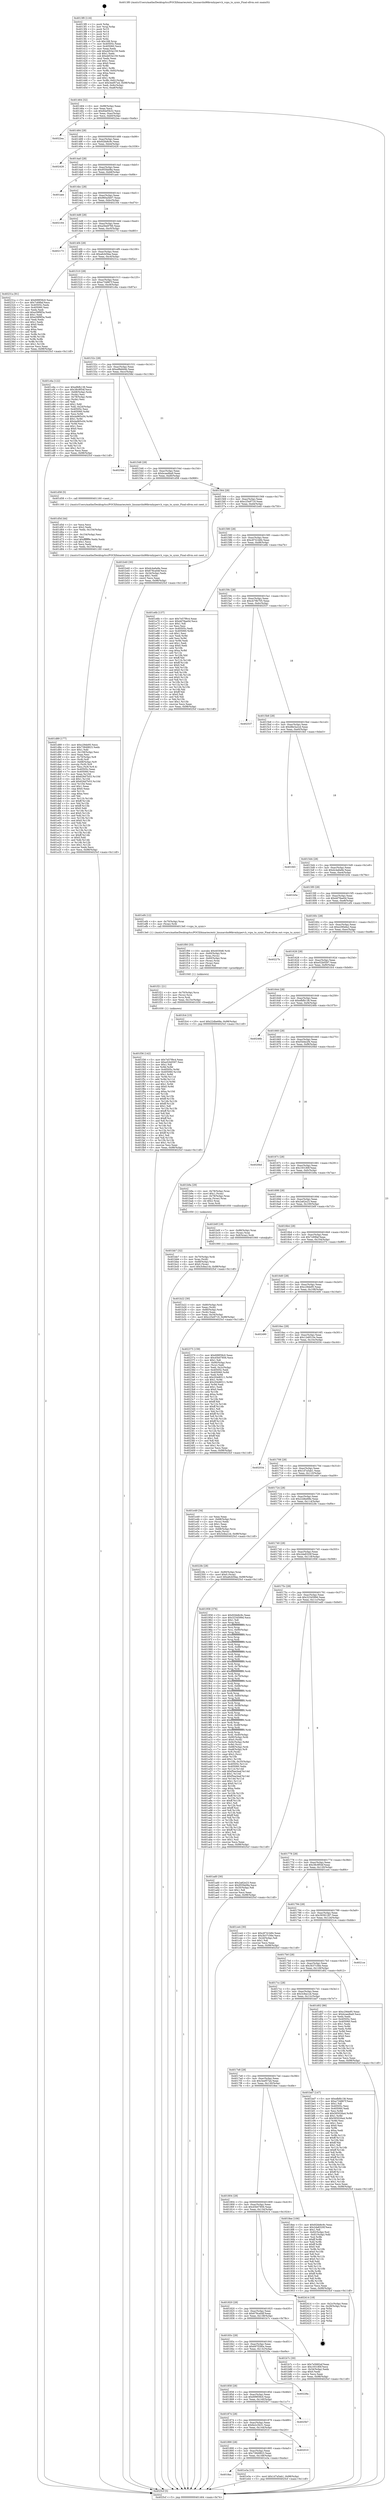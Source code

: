 digraph "0x4013f0" {
  label = "0x4013f0 (/mnt/c/Users/mathe/Desktop/tcc/POCII/binaries/extr_linuxarchx86kvmhyperv.h_vcpu_to_synic_Final-ollvm.out::main(0))"
  labelloc = "t"
  node[shape=record]

  Entry [label="",width=0.3,height=0.3,shape=circle,fillcolor=black,style=filled]
  "0x401464" [label="{
     0x401464 [32]\l
     | [instrs]\l
     &nbsp;&nbsp;0x401464 \<+6\>: mov -0x98(%rbp),%eax\l
     &nbsp;&nbsp;0x40146a \<+2\>: mov %eax,%ecx\l
     &nbsp;&nbsp;0x40146c \<+6\>: sub $0x84ef3b32,%ecx\l
     &nbsp;&nbsp;0x401472 \<+6\>: mov %eax,-0xac(%rbp)\l
     &nbsp;&nbsp;0x401478 \<+6\>: mov %ecx,-0xb0(%rbp)\l
     &nbsp;&nbsp;0x40147e \<+6\>: je 00000000004022ea \<main+0xefa\>\l
  }"]
  "0x4022ea" [label="{
     0x4022ea\l
  }", style=dashed]
  "0x401484" [label="{
     0x401484 [28]\l
     | [instrs]\l
     &nbsp;&nbsp;0x401484 \<+5\>: jmp 0000000000401489 \<main+0x99\>\l
     &nbsp;&nbsp;0x401489 \<+6\>: mov -0xac(%rbp),%eax\l
     &nbsp;&nbsp;0x40148f \<+5\>: sub $0x92bb8c9c,%eax\l
     &nbsp;&nbsp;0x401494 \<+6\>: mov %eax,-0xb4(%rbp)\l
     &nbsp;&nbsp;0x40149a \<+6\>: je 0000000000402426 \<main+0x1036\>\l
  }"]
  Exit [label="",width=0.3,height=0.3,shape=circle,fillcolor=black,style=filled,peripheries=2]
  "0x402426" [label="{
     0x402426\l
  }", style=dashed]
  "0x4014a0" [label="{
     0x4014a0 [28]\l
     | [instrs]\l
     &nbsp;&nbsp;0x4014a0 \<+5\>: jmp 00000000004014a5 \<main+0xb5\>\l
     &nbsp;&nbsp;0x4014a5 \<+6\>: mov -0xac(%rbp),%eax\l
     &nbsp;&nbsp;0x4014ab \<+5\>: sub $0x955fa08a,%eax\l
     &nbsp;&nbsp;0x4014b0 \<+6\>: mov %eax,-0xb8(%rbp)\l
     &nbsp;&nbsp;0x4014b6 \<+6\>: je 0000000000401aee \<main+0x6fe\>\l
  }"]
  "0x401f36" [label="{
     0x401f36 [142]\l
     | [instrs]\l
     &nbsp;&nbsp;0x401f36 \<+5\>: mov $0x7e57f9c4,%eax\l
     &nbsp;&nbsp;0x401f3b \<+5\>: mov $0xe52b0597,%esi\l
     &nbsp;&nbsp;0x401f40 \<+2\>: mov $0x1,%dl\l
     &nbsp;&nbsp;0x401f42 \<+3\>: xor %r8d,%r8d\l
     &nbsp;&nbsp;0x401f45 \<+8\>: mov 0x40505c,%r9d\l
     &nbsp;&nbsp;0x401f4d \<+8\>: mov 0x405060,%r10d\l
     &nbsp;&nbsp;0x401f55 \<+4\>: sub $0x1,%r8d\l
     &nbsp;&nbsp;0x401f59 \<+3\>: mov %r9d,%r11d\l
     &nbsp;&nbsp;0x401f5c \<+3\>: add %r8d,%r11d\l
     &nbsp;&nbsp;0x401f5f \<+4\>: imul %r11d,%r9d\l
     &nbsp;&nbsp;0x401f63 \<+4\>: and $0x1,%r9d\l
     &nbsp;&nbsp;0x401f67 \<+4\>: cmp $0x0,%r9d\l
     &nbsp;&nbsp;0x401f6b \<+3\>: sete %bl\l
     &nbsp;&nbsp;0x401f6e \<+4\>: cmp $0xa,%r10d\l
     &nbsp;&nbsp;0x401f72 \<+4\>: setl %r14b\l
     &nbsp;&nbsp;0x401f76 \<+3\>: mov %bl,%r15b\l
     &nbsp;&nbsp;0x401f79 \<+4\>: xor $0xff,%r15b\l
     &nbsp;&nbsp;0x401f7d \<+3\>: mov %r14b,%r12b\l
     &nbsp;&nbsp;0x401f80 \<+4\>: xor $0xff,%r12b\l
     &nbsp;&nbsp;0x401f84 \<+3\>: xor $0x1,%dl\l
     &nbsp;&nbsp;0x401f87 \<+3\>: mov %r15b,%r13b\l
     &nbsp;&nbsp;0x401f8a \<+4\>: and $0xff,%r13b\l
     &nbsp;&nbsp;0x401f8e \<+2\>: and %dl,%bl\l
     &nbsp;&nbsp;0x401f90 \<+3\>: mov %r12b,%cl\l
     &nbsp;&nbsp;0x401f93 \<+3\>: and $0xff,%cl\l
     &nbsp;&nbsp;0x401f96 \<+3\>: and %dl,%r14b\l
     &nbsp;&nbsp;0x401f99 \<+3\>: or %bl,%r13b\l
     &nbsp;&nbsp;0x401f9c \<+3\>: or %r14b,%cl\l
     &nbsp;&nbsp;0x401f9f \<+3\>: xor %cl,%r13b\l
     &nbsp;&nbsp;0x401fa2 \<+3\>: or %r12b,%r15b\l
     &nbsp;&nbsp;0x401fa5 \<+4\>: xor $0xff,%r15b\l
     &nbsp;&nbsp;0x401fa9 \<+3\>: or $0x1,%dl\l
     &nbsp;&nbsp;0x401fac \<+3\>: and %dl,%r15b\l
     &nbsp;&nbsp;0x401faf \<+3\>: or %r15b,%r13b\l
     &nbsp;&nbsp;0x401fb2 \<+4\>: test $0x1,%r13b\l
     &nbsp;&nbsp;0x401fb6 \<+3\>: cmovne %esi,%eax\l
     &nbsp;&nbsp;0x401fb9 \<+6\>: mov %eax,-0x98(%rbp)\l
     &nbsp;&nbsp;0x401fbf \<+5\>: jmp 00000000004025cf \<main+0x11df\>\l
  }"]
  "0x401aee" [label="{
     0x401aee\l
  }", style=dashed]
  "0x4014bc" [label="{
     0x4014bc [28]\l
     | [instrs]\l
     &nbsp;&nbsp;0x4014bc \<+5\>: jmp 00000000004014c1 \<main+0xd1\>\l
     &nbsp;&nbsp;0x4014c1 \<+6\>: mov -0xac(%rbp),%eax\l
     &nbsp;&nbsp;0x4014c7 \<+5\>: sub $0x960a5b07,%eax\l
     &nbsp;&nbsp;0x4014cc \<+6\>: mov %eax,-0xbc(%rbp)\l
     &nbsp;&nbsp;0x4014d2 \<+6\>: je 0000000000402164 \<main+0xd74\>\l
  }"]
  "0x401f21" [label="{
     0x401f21 [21]\l
     | [instrs]\l
     &nbsp;&nbsp;0x401f21 \<+4\>: mov -0x70(%rbp),%rcx\l
     &nbsp;&nbsp;0x401f25 \<+3\>: mov (%rcx),%rcx\l
     &nbsp;&nbsp;0x401f28 \<+3\>: mov %rcx,%rdi\l
     &nbsp;&nbsp;0x401f2b \<+6\>: mov %eax,-0x15c(%rbp)\l
     &nbsp;&nbsp;0x401f31 \<+5\>: call 0000000000401030 \<free@plt\>\l
     | [calls]\l
     &nbsp;&nbsp;0x401030 \{1\} (unknown)\l
  }"]
  "0x402164" [label="{
     0x402164\l
  }", style=dashed]
  "0x4014d8" [label="{
     0x4014d8 [28]\l
     | [instrs]\l
     &nbsp;&nbsp;0x4014d8 \<+5\>: jmp 00000000004014dd \<main+0xed\>\l
     &nbsp;&nbsp;0x4014dd \<+6\>: mov -0xac(%rbp),%eax\l
     &nbsp;&nbsp;0x4014e3 \<+5\>: sub $0xa5be9766,%eax\l
     &nbsp;&nbsp;0x4014e8 \<+6\>: mov %eax,-0xc0(%rbp)\l
     &nbsp;&nbsp;0x4014ee \<+6\>: je 0000000000402173 \<main+0xd83\>\l
  }"]
  "0x401f00" [label="{
     0x401f00 [33]\l
     | [instrs]\l
     &nbsp;&nbsp;0x401f00 \<+10\>: movabs $0x4030d6,%rdi\l
     &nbsp;&nbsp;0x401f0a \<+4\>: mov -0x60(%rbp),%rcx\l
     &nbsp;&nbsp;0x401f0e \<+3\>: mov %rax,(%rcx)\l
     &nbsp;&nbsp;0x401f11 \<+4\>: mov -0x60(%rbp),%rax\l
     &nbsp;&nbsp;0x401f15 \<+3\>: mov (%rax),%rax\l
     &nbsp;&nbsp;0x401f18 \<+2\>: mov (%rax),%esi\l
     &nbsp;&nbsp;0x401f1a \<+2\>: mov $0x0,%al\l
     &nbsp;&nbsp;0x401f1c \<+5\>: call 0000000000401040 \<printf@plt\>\l
     | [calls]\l
     &nbsp;&nbsp;0x401040 \{1\} (unknown)\l
  }"]
  "0x402173" [label="{
     0x402173\l
  }", style=dashed]
  "0x4014f4" [label="{
     0x4014f4 [28]\l
     | [instrs]\l
     &nbsp;&nbsp;0x4014f4 \<+5\>: jmp 00000000004014f9 \<main+0x109\>\l
     &nbsp;&nbsp;0x4014f9 \<+6\>: mov -0xac(%rbp),%eax\l
     &nbsp;&nbsp;0x4014ff \<+5\>: sub $0xa6cb5faa,%eax\l
     &nbsp;&nbsp;0x401504 \<+6\>: mov %eax,-0xc4(%rbp)\l
     &nbsp;&nbsp;0x40150a \<+6\>: je 000000000040231a \<main+0xf2a\>\l
  }"]
  "0x4018ac" [label="{
     0x4018ac\l
  }", style=dashed]
  "0x40231a" [label="{
     0x40231a [91]\l
     | [instrs]\l
     &nbsp;&nbsp;0x40231a \<+5\>: mov $0x699f39c0,%eax\l
     &nbsp;&nbsp;0x40231f \<+5\>: mov $0x7c69faf,%ecx\l
     &nbsp;&nbsp;0x402324 \<+7\>: mov 0x40505c,%edx\l
     &nbsp;&nbsp;0x40232b \<+7\>: mov 0x405060,%esi\l
     &nbsp;&nbsp;0x402332 \<+2\>: mov %edx,%edi\l
     &nbsp;&nbsp;0x402334 \<+6\>: add $0xe58f9f3a,%edi\l
     &nbsp;&nbsp;0x40233a \<+3\>: sub $0x1,%edi\l
     &nbsp;&nbsp;0x40233d \<+6\>: sub $0xe58f9f3a,%edi\l
     &nbsp;&nbsp;0x402343 \<+3\>: imul %edi,%edx\l
     &nbsp;&nbsp;0x402346 \<+3\>: and $0x1,%edx\l
     &nbsp;&nbsp;0x402349 \<+3\>: cmp $0x0,%edx\l
     &nbsp;&nbsp;0x40234c \<+4\>: sete %r8b\l
     &nbsp;&nbsp;0x402350 \<+3\>: cmp $0xa,%esi\l
     &nbsp;&nbsp;0x402353 \<+4\>: setl %r9b\l
     &nbsp;&nbsp;0x402357 \<+3\>: mov %r8b,%r10b\l
     &nbsp;&nbsp;0x40235a \<+3\>: and %r9b,%r10b\l
     &nbsp;&nbsp;0x40235d \<+3\>: xor %r9b,%r8b\l
     &nbsp;&nbsp;0x402360 \<+3\>: or %r8b,%r10b\l
     &nbsp;&nbsp;0x402363 \<+4\>: test $0x1,%r10b\l
     &nbsp;&nbsp;0x402367 \<+3\>: cmovne %ecx,%eax\l
     &nbsp;&nbsp;0x40236a \<+6\>: mov %eax,-0x98(%rbp)\l
     &nbsp;&nbsp;0x402370 \<+5\>: jmp 00000000004025cf \<main+0x11df\>\l
  }"]
  "0x401510" [label="{
     0x401510 [28]\l
     | [instrs]\l
     &nbsp;&nbsp;0x401510 \<+5\>: jmp 0000000000401515 \<main+0x125\>\l
     &nbsp;&nbsp;0x401515 \<+6\>: mov -0xac(%rbp),%eax\l
     &nbsp;&nbsp;0x40151b \<+5\>: sub $0xa734867f,%eax\l
     &nbsp;&nbsp;0x401520 \<+6\>: mov %eax,-0xc8(%rbp)\l
     &nbsp;&nbsp;0x401526 \<+6\>: je 0000000000401c6a \<main+0x87a\>\l
  }"]
  "0x401e3a" [label="{
     0x401e3a [15]\l
     | [instrs]\l
     &nbsp;&nbsp;0x401e3a \<+10\>: movl $0x1d7a5ab1,-0x98(%rbp)\l
     &nbsp;&nbsp;0x401e44 \<+5\>: jmp 00000000004025cf \<main+0x11df\>\l
  }"]
  "0x401c6a" [label="{
     0x401c6a [122]\l
     | [instrs]\l
     &nbsp;&nbsp;0x401c6a \<+5\>: mov $0xefbfb138,%eax\l
     &nbsp;&nbsp;0x401c6f \<+5\>: mov $0x38c9f54f,%ecx\l
     &nbsp;&nbsp;0x401c74 \<+4\>: mov -0x68(%rbp),%rdx\l
     &nbsp;&nbsp;0x401c78 \<+2\>: mov (%rdx),%esi\l
     &nbsp;&nbsp;0x401c7a \<+4\>: mov -0x78(%rbp),%rdx\l
     &nbsp;&nbsp;0x401c7e \<+2\>: cmp (%rdx),%esi\l
     &nbsp;&nbsp;0x401c80 \<+4\>: setl %dil\l
     &nbsp;&nbsp;0x401c84 \<+4\>: and $0x1,%dil\l
     &nbsp;&nbsp;0x401c88 \<+4\>: mov %dil,-0x2d(%rbp)\l
     &nbsp;&nbsp;0x401c8c \<+7\>: mov 0x40505c,%esi\l
     &nbsp;&nbsp;0x401c93 \<+8\>: mov 0x405060,%r8d\l
     &nbsp;&nbsp;0x401c9b \<+3\>: mov %esi,%r9d\l
     &nbsp;&nbsp;0x401c9e \<+7\>: add $0x4a965c04,%r9d\l
     &nbsp;&nbsp;0x401ca5 \<+4\>: sub $0x1,%r9d\l
     &nbsp;&nbsp;0x401ca9 \<+7\>: sub $0x4a965c04,%r9d\l
     &nbsp;&nbsp;0x401cb0 \<+4\>: imul %r9d,%esi\l
     &nbsp;&nbsp;0x401cb4 \<+3\>: and $0x1,%esi\l
     &nbsp;&nbsp;0x401cb7 \<+3\>: cmp $0x0,%esi\l
     &nbsp;&nbsp;0x401cba \<+4\>: sete %dil\l
     &nbsp;&nbsp;0x401cbe \<+4\>: cmp $0xa,%r8d\l
     &nbsp;&nbsp;0x401cc2 \<+4\>: setl %r10b\l
     &nbsp;&nbsp;0x401cc6 \<+3\>: mov %dil,%r11b\l
     &nbsp;&nbsp;0x401cc9 \<+3\>: and %r10b,%r11b\l
     &nbsp;&nbsp;0x401ccc \<+3\>: xor %r10b,%dil\l
     &nbsp;&nbsp;0x401ccf \<+3\>: or %dil,%r11b\l
     &nbsp;&nbsp;0x401cd2 \<+4\>: test $0x1,%r11b\l
     &nbsp;&nbsp;0x401cd6 \<+3\>: cmovne %ecx,%eax\l
     &nbsp;&nbsp;0x401cd9 \<+6\>: mov %eax,-0x98(%rbp)\l
     &nbsp;&nbsp;0x401cdf \<+5\>: jmp 00000000004025cf \<main+0x11df\>\l
  }"]
  "0x40152c" [label="{
     0x40152c [28]\l
     | [instrs]\l
     &nbsp;&nbsp;0x40152c \<+5\>: jmp 0000000000401531 \<main+0x141\>\l
     &nbsp;&nbsp;0x401531 \<+6\>: mov -0xac(%rbp),%eax\l
     &nbsp;&nbsp;0x401537 \<+5\>: sub $0xa9fe6d4b,%eax\l
     &nbsp;&nbsp;0x40153c \<+6\>: mov %eax,-0xcc(%rbp)\l
     &nbsp;&nbsp;0x401542 \<+6\>: je 000000000040258d \<main+0x119d\>\l
  }"]
  "0x401890" [label="{
     0x401890 [28]\l
     | [instrs]\l
     &nbsp;&nbsp;0x401890 \<+5\>: jmp 0000000000401895 \<main+0x4a5\>\l
     &nbsp;&nbsp;0x401895 \<+6\>: mov -0xac(%rbp),%eax\l
     &nbsp;&nbsp;0x40189b \<+5\>: sub $0x73849823,%eax\l
     &nbsp;&nbsp;0x4018a0 \<+6\>: mov %eax,-0x148(%rbp)\l
     &nbsp;&nbsp;0x4018a6 \<+6\>: je 0000000000401e3a \<main+0xa4a\>\l
  }"]
  "0x40258d" [label="{
     0x40258d\l
  }", style=dashed]
  "0x401548" [label="{
     0x401548 [28]\l
     | [instrs]\l
     &nbsp;&nbsp;0x401548 \<+5\>: jmp 000000000040154d \<main+0x15d\>\l
     &nbsp;&nbsp;0x40154d \<+6\>: mov -0xac(%rbp),%eax\l
     &nbsp;&nbsp;0x401553 \<+5\>: sub $0xbcaedba9,%eax\l
     &nbsp;&nbsp;0x401558 \<+6\>: mov %eax,-0xd0(%rbp)\l
     &nbsp;&nbsp;0x40155e \<+6\>: je 0000000000401d58 \<main+0x968\>\l
  }"]
  "0x402010" [label="{
     0x402010\l
  }", style=dashed]
  "0x401d58" [label="{
     0x401d58 [5]\l
     | [instrs]\l
     &nbsp;&nbsp;0x401d58 \<+5\>: call 0000000000401160 \<next_i\>\l
     | [calls]\l
     &nbsp;&nbsp;0x401160 \{1\} (/mnt/c/Users/mathe/Desktop/tcc/POCII/binaries/extr_linuxarchx86kvmhyperv.h_vcpu_to_synic_Final-ollvm.out::next_i)\l
  }"]
  "0x401564" [label="{
     0x401564 [28]\l
     | [instrs]\l
     &nbsp;&nbsp;0x401564 \<+5\>: jmp 0000000000401569 \<main+0x179\>\l
     &nbsp;&nbsp;0x401569 \<+6\>: mov -0xac(%rbp),%eax\l
     &nbsp;&nbsp;0x40156f \<+5\>: sub $0xc25e9719,%eax\l
     &nbsp;&nbsp;0x401574 \<+6\>: mov %eax,-0xd4(%rbp)\l
     &nbsp;&nbsp;0x40157a \<+6\>: je 0000000000401b40 \<main+0x750\>\l
  }"]
  "0x401874" [label="{
     0x401874 [28]\l
     | [instrs]\l
     &nbsp;&nbsp;0x401874 \<+5\>: jmp 0000000000401879 \<main+0x489\>\l
     &nbsp;&nbsp;0x401879 \<+6\>: mov -0xac(%rbp),%eax\l
     &nbsp;&nbsp;0x40187f \<+5\>: sub $0x6e2c5b31,%eax\l
     &nbsp;&nbsp;0x401884 \<+6\>: mov %eax,-0x144(%rbp)\l
     &nbsp;&nbsp;0x40188a \<+6\>: je 0000000000402010 \<main+0xc20\>\l
  }"]
  "0x401b40" [label="{
     0x401b40 [30]\l
     | [instrs]\l
     &nbsp;&nbsp;0x401b40 \<+5\>: mov $0xdc4a6a9e,%eax\l
     &nbsp;&nbsp;0x401b45 \<+5\>: mov $0x678ca0df,%ecx\l
     &nbsp;&nbsp;0x401b4a \<+3\>: mov -0x34(%rbp),%edx\l
     &nbsp;&nbsp;0x401b4d \<+3\>: cmp $0x1,%edx\l
     &nbsp;&nbsp;0x401b50 \<+3\>: cmovl %ecx,%eax\l
     &nbsp;&nbsp;0x401b53 \<+6\>: mov %eax,-0x98(%rbp)\l
     &nbsp;&nbsp;0x401b59 \<+5\>: jmp 00000000004025cf \<main+0x11df\>\l
  }"]
  "0x401580" [label="{
     0x401580 [28]\l
     | [instrs]\l
     &nbsp;&nbsp;0x401580 \<+5\>: jmp 0000000000401585 \<main+0x195\>\l
     &nbsp;&nbsp;0x401585 \<+6\>: mov -0xac(%rbp),%eax\l
     &nbsp;&nbsp;0x40158b \<+5\>: sub $0xc8741b84,%eax\l
     &nbsp;&nbsp;0x401590 \<+6\>: mov %eax,-0xd8(%rbp)\l
     &nbsp;&nbsp;0x401596 \<+6\>: je 0000000000401e6b \<main+0xa7b\>\l
  }"]
  "0x4025b7" [label="{
     0x4025b7\l
  }", style=dashed]
  "0x401e6b" [label="{
     0x401e6b [137]\l
     | [instrs]\l
     &nbsp;&nbsp;0x401e6b \<+5\>: mov $0x7e57f9c4,%eax\l
     &nbsp;&nbsp;0x401e70 \<+5\>: mov $0xdd78ae0d,%ecx\l
     &nbsp;&nbsp;0x401e75 \<+2\>: mov $0x1,%dl\l
     &nbsp;&nbsp;0x401e77 \<+2\>: xor %esi,%esi\l
     &nbsp;&nbsp;0x401e79 \<+7\>: mov 0x40505c,%edi\l
     &nbsp;&nbsp;0x401e80 \<+8\>: mov 0x405060,%r8d\l
     &nbsp;&nbsp;0x401e88 \<+3\>: sub $0x1,%esi\l
     &nbsp;&nbsp;0x401e8b \<+3\>: mov %edi,%r9d\l
     &nbsp;&nbsp;0x401e8e \<+3\>: add %esi,%r9d\l
     &nbsp;&nbsp;0x401e91 \<+4\>: imul %r9d,%edi\l
     &nbsp;&nbsp;0x401e95 \<+3\>: and $0x1,%edi\l
     &nbsp;&nbsp;0x401e98 \<+3\>: cmp $0x0,%edi\l
     &nbsp;&nbsp;0x401e9b \<+4\>: sete %r10b\l
     &nbsp;&nbsp;0x401e9f \<+4\>: cmp $0xa,%r8d\l
     &nbsp;&nbsp;0x401ea3 \<+4\>: setl %r11b\l
     &nbsp;&nbsp;0x401ea7 \<+3\>: mov %r10b,%bl\l
     &nbsp;&nbsp;0x401eaa \<+3\>: xor $0xff,%bl\l
     &nbsp;&nbsp;0x401ead \<+3\>: mov %r11b,%r14b\l
     &nbsp;&nbsp;0x401eb0 \<+4\>: xor $0xff,%r14b\l
     &nbsp;&nbsp;0x401eb4 \<+3\>: xor $0x0,%dl\l
     &nbsp;&nbsp;0x401eb7 \<+3\>: mov %bl,%r15b\l
     &nbsp;&nbsp;0x401eba \<+4\>: and $0x0,%r15b\l
     &nbsp;&nbsp;0x401ebe \<+3\>: and %dl,%r10b\l
     &nbsp;&nbsp;0x401ec1 \<+3\>: mov %r14b,%r12b\l
     &nbsp;&nbsp;0x401ec4 \<+4\>: and $0x0,%r12b\l
     &nbsp;&nbsp;0x401ec8 \<+3\>: and %dl,%r11b\l
     &nbsp;&nbsp;0x401ecb \<+3\>: or %r10b,%r15b\l
     &nbsp;&nbsp;0x401ece \<+3\>: or %r11b,%r12b\l
     &nbsp;&nbsp;0x401ed1 \<+3\>: xor %r12b,%r15b\l
     &nbsp;&nbsp;0x401ed4 \<+3\>: or %r14b,%bl\l
     &nbsp;&nbsp;0x401ed7 \<+3\>: xor $0xff,%bl\l
     &nbsp;&nbsp;0x401eda \<+3\>: or $0x0,%dl\l
     &nbsp;&nbsp;0x401edd \<+2\>: and %dl,%bl\l
     &nbsp;&nbsp;0x401edf \<+3\>: or %bl,%r15b\l
     &nbsp;&nbsp;0x401ee2 \<+4\>: test $0x1,%r15b\l
     &nbsp;&nbsp;0x401ee6 \<+3\>: cmovne %ecx,%eax\l
     &nbsp;&nbsp;0x401ee9 \<+6\>: mov %eax,-0x98(%rbp)\l
     &nbsp;&nbsp;0x401eef \<+5\>: jmp 00000000004025cf \<main+0x11df\>\l
  }"]
  "0x40159c" [label="{
     0x40159c [28]\l
     | [instrs]\l
     &nbsp;&nbsp;0x40159c \<+5\>: jmp 00000000004015a1 \<main+0x1b1\>\l
     &nbsp;&nbsp;0x4015a1 \<+6\>: mov -0xac(%rbp),%eax\l
     &nbsp;&nbsp;0x4015a7 \<+5\>: sub $0xcb79b705,%eax\l
     &nbsp;&nbsp;0x4015ac \<+6\>: mov %eax,-0xdc(%rbp)\l
     &nbsp;&nbsp;0x4015b2 \<+6\>: je 0000000000402537 \<main+0x1147\>\l
  }"]
  "0x401858" [label="{
     0x401858 [28]\l
     | [instrs]\l
     &nbsp;&nbsp;0x401858 \<+5\>: jmp 000000000040185d \<main+0x46d\>\l
     &nbsp;&nbsp;0x40185d \<+6\>: mov -0xac(%rbp),%eax\l
     &nbsp;&nbsp;0x401863 \<+5\>: sub $0x699f39c0,%eax\l
     &nbsp;&nbsp;0x401868 \<+6\>: mov %eax,-0x140(%rbp)\l
     &nbsp;&nbsp;0x40186e \<+6\>: je 00000000004025b7 \<main+0x11c7\>\l
  }"]
  "0x402537" [label="{
     0x402537\l
  }", style=dashed]
  "0x4015b8" [label="{
     0x4015b8 [28]\l
     | [instrs]\l
     &nbsp;&nbsp;0x4015b8 \<+5\>: jmp 00000000004015bd \<main+0x1cd\>\l
     &nbsp;&nbsp;0x4015bd \<+6\>: mov -0xac(%rbp),%eax\l
     &nbsp;&nbsp;0x4015c3 \<+5\>: sub $0xd8e3a2cd,%eax\l
     &nbsp;&nbsp;0x4015c8 \<+6\>: mov %eax,-0xe0(%rbp)\l
     &nbsp;&nbsp;0x4015ce \<+6\>: je 0000000000401fd3 \<main+0xbe3\>\l
  }"]
  "0x40228a" [label="{
     0x40228a\l
  }", style=dashed]
  "0x401fd3" [label="{
     0x401fd3\l
  }", style=dashed]
  "0x4015d4" [label="{
     0x4015d4 [28]\l
     | [instrs]\l
     &nbsp;&nbsp;0x4015d4 \<+5\>: jmp 00000000004015d9 \<main+0x1e9\>\l
     &nbsp;&nbsp;0x4015d9 \<+6\>: mov -0xac(%rbp),%eax\l
     &nbsp;&nbsp;0x4015df \<+5\>: sub $0xdc4a6a9e,%eax\l
     &nbsp;&nbsp;0x4015e4 \<+6\>: mov %eax,-0xe4(%rbp)\l
     &nbsp;&nbsp;0x4015ea \<+6\>: je 0000000000401b5e \<main+0x76e\>\l
  }"]
  "0x401d89" [label="{
     0x401d89 [177]\l
     | [instrs]\l
     &nbsp;&nbsp;0x401d89 \<+5\>: mov $0xc29de95,%ecx\l
     &nbsp;&nbsp;0x401d8e \<+5\>: mov $0x73849823,%edx\l
     &nbsp;&nbsp;0x401d93 \<+3\>: mov $0x1,%dil\l
     &nbsp;&nbsp;0x401d96 \<+6\>: mov -0x158(%rbp),%esi\l
     &nbsp;&nbsp;0x401d9c \<+3\>: imul %eax,%esi\l
     &nbsp;&nbsp;0x401d9f \<+4\>: mov -0x70(%rbp),%r8\l
     &nbsp;&nbsp;0x401da3 \<+3\>: mov (%r8),%r8\l
     &nbsp;&nbsp;0x401da6 \<+4\>: mov -0x68(%rbp),%r9\l
     &nbsp;&nbsp;0x401daa \<+3\>: movslq (%r9),%r9\l
     &nbsp;&nbsp;0x401dad \<+4\>: mov %esi,(%r8,%r9,4)\l
     &nbsp;&nbsp;0x401db1 \<+7\>: mov 0x40505c,%eax\l
     &nbsp;&nbsp;0x401db8 \<+7\>: mov 0x405060,%esi\l
     &nbsp;&nbsp;0x401dbf \<+3\>: mov %eax,%r10d\l
     &nbsp;&nbsp;0x401dc2 \<+7\>: sub $0x626d7b53,%r10d\l
     &nbsp;&nbsp;0x401dc9 \<+4\>: sub $0x1,%r10d\l
     &nbsp;&nbsp;0x401dcd \<+7\>: add $0x626d7b53,%r10d\l
     &nbsp;&nbsp;0x401dd4 \<+4\>: imul %r10d,%eax\l
     &nbsp;&nbsp;0x401dd8 \<+3\>: and $0x1,%eax\l
     &nbsp;&nbsp;0x401ddb \<+3\>: cmp $0x0,%eax\l
     &nbsp;&nbsp;0x401dde \<+4\>: sete %r11b\l
     &nbsp;&nbsp;0x401de2 \<+3\>: cmp $0xa,%esi\l
     &nbsp;&nbsp;0x401de5 \<+3\>: setl %bl\l
     &nbsp;&nbsp;0x401de8 \<+3\>: mov %r11b,%r14b\l
     &nbsp;&nbsp;0x401deb \<+4\>: xor $0xff,%r14b\l
     &nbsp;&nbsp;0x401def \<+3\>: mov %bl,%r15b\l
     &nbsp;&nbsp;0x401df2 \<+4\>: xor $0xff,%r15b\l
     &nbsp;&nbsp;0x401df6 \<+4\>: xor $0x0,%dil\l
     &nbsp;&nbsp;0x401dfa \<+3\>: mov %r14b,%r12b\l
     &nbsp;&nbsp;0x401dfd \<+4\>: and $0x0,%r12b\l
     &nbsp;&nbsp;0x401e01 \<+3\>: and %dil,%r11b\l
     &nbsp;&nbsp;0x401e04 \<+3\>: mov %r15b,%r13b\l
     &nbsp;&nbsp;0x401e07 \<+4\>: and $0x0,%r13b\l
     &nbsp;&nbsp;0x401e0b \<+3\>: and %dil,%bl\l
     &nbsp;&nbsp;0x401e0e \<+3\>: or %r11b,%r12b\l
     &nbsp;&nbsp;0x401e11 \<+3\>: or %bl,%r13b\l
     &nbsp;&nbsp;0x401e14 \<+3\>: xor %r13b,%r12b\l
     &nbsp;&nbsp;0x401e17 \<+3\>: or %r15b,%r14b\l
     &nbsp;&nbsp;0x401e1a \<+4\>: xor $0xff,%r14b\l
     &nbsp;&nbsp;0x401e1e \<+4\>: or $0x0,%dil\l
     &nbsp;&nbsp;0x401e22 \<+3\>: and %dil,%r14b\l
     &nbsp;&nbsp;0x401e25 \<+3\>: or %r14b,%r12b\l
     &nbsp;&nbsp;0x401e28 \<+4\>: test $0x1,%r12b\l
     &nbsp;&nbsp;0x401e2c \<+3\>: cmovne %edx,%ecx\l
     &nbsp;&nbsp;0x401e2f \<+6\>: mov %ecx,-0x98(%rbp)\l
     &nbsp;&nbsp;0x401e35 \<+5\>: jmp 00000000004025cf \<main+0x11df\>\l
  }"]
  "0x401b5e" [label="{
     0x401b5e\l
  }", style=dashed]
  "0x4015f0" [label="{
     0x4015f0 [28]\l
     | [instrs]\l
     &nbsp;&nbsp;0x4015f0 \<+5\>: jmp 00000000004015f5 \<main+0x205\>\l
     &nbsp;&nbsp;0x4015f5 \<+6\>: mov -0xac(%rbp),%eax\l
     &nbsp;&nbsp;0x4015fb \<+5\>: sub $0xdd78ae0d,%eax\l
     &nbsp;&nbsp;0x401600 \<+6\>: mov %eax,-0xe8(%rbp)\l
     &nbsp;&nbsp;0x401606 \<+6\>: je 0000000000401ef4 \<main+0xb04\>\l
  }"]
  "0x401d5d" [label="{
     0x401d5d [44]\l
     | [instrs]\l
     &nbsp;&nbsp;0x401d5d \<+2\>: xor %ecx,%ecx\l
     &nbsp;&nbsp;0x401d5f \<+5\>: mov $0x2,%edx\l
     &nbsp;&nbsp;0x401d64 \<+6\>: mov %edx,-0x154(%rbp)\l
     &nbsp;&nbsp;0x401d6a \<+1\>: cltd\l
     &nbsp;&nbsp;0x401d6b \<+6\>: mov -0x154(%rbp),%esi\l
     &nbsp;&nbsp;0x401d71 \<+2\>: idiv %esi\l
     &nbsp;&nbsp;0x401d73 \<+6\>: imul $0xfffffffe,%edx,%edx\l
     &nbsp;&nbsp;0x401d79 \<+3\>: sub $0x1,%ecx\l
     &nbsp;&nbsp;0x401d7c \<+2\>: sub %ecx,%edx\l
     &nbsp;&nbsp;0x401d7e \<+6\>: mov %edx,-0x158(%rbp)\l
     &nbsp;&nbsp;0x401d84 \<+5\>: call 0000000000401160 \<next_i\>\l
     | [calls]\l
     &nbsp;&nbsp;0x401160 \{1\} (/mnt/c/Users/mathe/Desktop/tcc/POCII/binaries/extr_linuxarchx86kvmhyperv.h_vcpu_to_synic_Final-ollvm.out::next_i)\l
  }"]
  "0x401ef4" [label="{
     0x401ef4 [12]\l
     | [instrs]\l
     &nbsp;&nbsp;0x401ef4 \<+4\>: mov -0x70(%rbp),%rax\l
     &nbsp;&nbsp;0x401ef8 \<+3\>: mov (%rax),%rdi\l
     &nbsp;&nbsp;0x401efb \<+5\>: call 00000000004013e0 \<vcpu_to_synic\>\l
     | [calls]\l
     &nbsp;&nbsp;0x4013e0 \{1\} (/mnt/c/Users/mathe/Desktop/tcc/POCII/binaries/extr_linuxarchx86kvmhyperv.h_vcpu_to_synic_Final-ollvm.out::vcpu_to_synic)\l
  }"]
  "0x40160c" [label="{
     0x40160c [28]\l
     | [instrs]\l
     &nbsp;&nbsp;0x40160c \<+5\>: jmp 0000000000401611 \<main+0x221\>\l
     &nbsp;&nbsp;0x401611 \<+6\>: mov -0xac(%rbp),%eax\l
     &nbsp;&nbsp;0x401617 \<+5\>: sub $0xe290efa2,%eax\l
     &nbsp;&nbsp;0x40161c \<+6\>: mov %eax,-0xec(%rbp)\l
     &nbsp;&nbsp;0x401622 \<+6\>: je 000000000040227b \<main+0xe8b\>\l
  }"]
  "0x401bb7" [label="{
     0x401bb7 [32]\l
     | [instrs]\l
     &nbsp;&nbsp;0x401bb7 \<+4\>: mov -0x70(%rbp),%rdi\l
     &nbsp;&nbsp;0x401bbb \<+3\>: mov %rax,(%rdi)\l
     &nbsp;&nbsp;0x401bbe \<+4\>: mov -0x68(%rbp),%rax\l
     &nbsp;&nbsp;0x401bc2 \<+6\>: movl $0x0,(%rax)\l
     &nbsp;&nbsp;0x401bc8 \<+10\>: movl $0x3cfea1cb,-0x98(%rbp)\l
     &nbsp;&nbsp;0x401bd2 \<+5\>: jmp 00000000004025cf \<main+0x11df\>\l
  }"]
  "0x40227b" [label="{
     0x40227b\l
  }", style=dashed]
  "0x401628" [label="{
     0x401628 [28]\l
     | [instrs]\l
     &nbsp;&nbsp;0x401628 \<+5\>: jmp 000000000040162d \<main+0x23d\>\l
     &nbsp;&nbsp;0x40162d \<+6\>: mov -0xac(%rbp),%eax\l
     &nbsp;&nbsp;0x401633 \<+5\>: sub $0xe52b0597,%eax\l
     &nbsp;&nbsp;0x401638 \<+6\>: mov %eax,-0xf0(%rbp)\l
     &nbsp;&nbsp;0x40163e \<+6\>: je 0000000000401fc4 \<main+0xbd4\>\l
  }"]
  "0x40183c" [label="{
     0x40183c [28]\l
     | [instrs]\l
     &nbsp;&nbsp;0x40183c \<+5\>: jmp 0000000000401841 \<main+0x451\>\l
     &nbsp;&nbsp;0x401841 \<+6\>: mov -0xac(%rbp),%eax\l
     &nbsp;&nbsp;0x401847 \<+5\>: sub $0x697f290a,%eax\l
     &nbsp;&nbsp;0x40184c \<+6\>: mov %eax,-0x13c(%rbp)\l
     &nbsp;&nbsp;0x401852 \<+6\>: je 000000000040228a \<main+0xe9a\>\l
  }"]
  "0x401fc4" [label="{
     0x401fc4 [15]\l
     | [instrs]\l
     &nbsp;&nbsp;0x401fc4 \<+10\>: movl $0x22dbe68e,-0x98(%rbp)\l
     &nbsp;&nbsp;0x401fce \<+5\>: jmp 00000000004025cf \<main+0x11df\>\l
  }"]
  "0x401644" [label="{
     0x401644 [28]\l
     | [instrs]\l
     &nbsp;&nbsp;0x401644 \<+5\>: jmp 0000000000401649 \<main+0x259\>\l
     &nbsp;&nbsp;0x401649 \<+6\>: mov -0xac(%rbp),%eax\l
     &nbsp;&nbsp;0x40164f \<+5\>: sub $0xefbfb138,%eax\l
     &nbsp;&nbsp;0x401654 \<+6\>: mov %eax,-0xf4(%rbp)\l
     &nbsp;&nbsp;0x40165a \<+6\>: je 000000000040246b \<main+0x107b\>\l
  }"]
  "0x401b7c" [label="{
     0x401b7c [30]\l
     | [instrs]\l
     &nbsp;&nbsp;0x401b7c \<+5\>: mov $0x7e5682ef,%eax\l
     &nbsp;&nbsp;0x401b81 \<+5\>: mov $0x193180f,%ecx\l
     &nbsp;&nbsp;0x401b86 \<+3\>: mov -0x34(%rbp),%edx\l
     &nbsp;&nbsp;0x401b89 \<+3\>: cmp $0x0,%edx\l
     &nbsp;&nbsp;0x401b8c \<+3\>: cmove %ecx,%eax\l
     &nbsp;&nbsp;0x401b8f \<+6\>: mov %eax,-0x98(%rbp)\l
     &nbsp;&nbsp;0x401b95 \<+5\>: jmp 00000000004025cf \<main+0x11df\>\l
  }"]
  "0x40246b" [label="{
     0x40246b\l
  }", style=dashed]
  "0x401660" [label="{
     0x401660 [28]\l
     | [instrs]\l
     &nbsp;&nbsp;0x401660 \<+5\>: jmp 0000000000401665 \<main+0x275\>\l
     &nbsp;&nbsp;0x401665 \<+6\>: mov -0xac(%rbp),%eax\l
     &nbsp;&nbsp;0x40166b \<+5\>: sub $0xf3d4e2f4,%eax\l
     &nbsp;&nbsp;0x401670 \<+6\>: mov %eax,-0xf8(%rbp)\l
     &nbsp;&nbsp;0x401676 \<+6\>: je 00000000004020bd \<main+0xccd\>\l
  }"]
  "0x401820" [label="{
     0x401820 [28]\l
     | [instrs]\l
     &nbsp;&nbsp;0x401820 \<+5\>: jmp 0000000000401825 \<main+0x435\>\l
     &nbsp;&nbsp;0x401825 \<+6\>: mov -0xac(%rbp),%eax\l
     &nbsp;&nbsp;0x40182b \<+5\>: sub $0x678ca0df,%eax\l
     &nbsp;&nbsp;0x401830 \<+6\>: mov %eax,-0x138(%rbp)\l
     &nbsp;&nbsp;0x401836 \<+6\>: je 0000000000401b7c \<main+0x78c\>\l
  }"]
  "0x4020bd" [label="{
     0x4020bd\l
  }", style=dashed]
  "0x40167c" [label="{
     0x40167c [28]\l
     | [instrs]\l
     &nbsp;&nbsp;0x40167c \<+5\>: jmp 0000000000401681 \<main+0x291\>\l
     &nbsp;&nbsp;0x401681 \<+6\>: mov -0xac(%rbp),%eax\l
     &nbsp;&nbsp;0x401687 \<+5\>: sub $0x193180f,%eax\l
     &nbsp;&nbsp;0x40168c \<+6\>: mov %eax,-0xfc(%rbp)\l
     &nbsp;&nbsp;0x401692 \<+6\>: je 0000000000401b9a \<main+0x7aa\>\l
  }"]
  "0x402414" [label="{
     0x402414 [18]\l
     | [instrs]\l
     &nbsp;&nbsp;0x402414 \<+3\>: mov -0x2c(%rbp),%eax\l
     &nbsp;&nbsp;0x402417 \<+4\>: lea -0x28(%rbp),%rsp\l
     &nbsp;&nbsp;0x40241b \<+1\>: pop %rbx\l
     &nbsp;&nbsp;0x40241c \<+2\>: pop %r12\l
     &nbsp;&nbsp;0x40241e \<+2\>: pop %r13\l
     &nbsp;&nbsp;0x402420 \<+2\>: pop %r14\l
     &nbsp;&nbsp;0x402422 \<+2\>: pop %r15\l
     &nbsp;&nbsp;0x402424 \<+1\>: pop %rbp\l
     &nbsp;&nbsp;0x402425 \<+1\>: ret\l
  }"]
  "0x401b9a" [label="{
     0x401b9a [29]\l
     | [instrs]\l
     &nbsp;&nbsp;0x401b9a \<+4\>: mov -0x78(%rbp),%rax\l
     &nbsp;&nbsp;0x401b9e \<+6\>: movl $0x1,(%rax)\l
     &nbsp;&nbsp;0x401ba4 \<+4\>: mov -0x78(%rbp),%rax\l
     &nbsp;&nbsp;0x401ba8 \<+3\>: movslq (%rax),%rax\l
     &nbsp;&nbsp;0x401bab \<+4\>: shl $0x2,%rax\l
     &nbsp;&nbsp;0x401baf \<+3\>: mov %rax,%rdi\l
     &nbsp;&nbsp;0x401bb2 \<+5\>: call 0000000000401050 \<malloc@plt\>\l
     | [calls]\l
     &nbsp;&nbsp;0x401050 \{1\} (unknown)\l
  }"]
  "0x401698" [label="{
     0x401698 [28]\l
     | [instrs]\l
     &nbsp;&nbsp;0x401698 \<+5\>: jmp 000000000040169d \<main+0x2ad\>\l
     &nbsp;&nbsp;0x40169d \<+6\>: mov -0xac(%rbp),%eax\l
     &nbsp;&nbsp;0x4016a3 \<+5\>: sub $0x2a62e23,%eax\l
     &nbsp;&nbsp;0x4016a8 \<+6\>: mov %eax,-0x100(%rbp)\l
     &nbsp;&nbsp;0x4016ae \<+6\>: je 0000000000401b0f \<main+0x71f\>\l
  }"]
  "0x401b22" [label="{
     0x401b22 [30]\l
     | [instrs]\l
     &nbsp;&nbsp;0x401b22 \<+4\>: mov -0x80(%rbp),%rdi\l
     &nbsp;&nbsp;0x401b26 \<+2\>: mov %eax,(%rdi)\l
     &nbsp;&nbsp;0x401b28 \<+4\>: mov -0x80(%rbp),%rdi\l
     &nbsp;&nbsp;0x401b2c \<+2\>: mov (%rdi),%eax\l
     &nbsp;&nbsp;0x401b2e \<+3\>: mov %eax,-0x34(%rbp)\l
     &nbsp;&nbsp;0x401b31 \<+10\>: movl $0xc25e9719,-0x98(%rbp)\l
     &nbsp;&nbsp;0x401b3b \<+5\>: jmp 00000000004025cf \<main+0x11df\>\l
  }"]
  "0x401b0f" [label="{
     0x401b0f [19]\l
     | [instrs]\l
     &nbsp;&nbsp;0x401b0f \<+7\>: mov -0x88(%rbp),%rax\l
     &nbsp;&nbsp;0x401b16 \<+3\>: mov (%rax),%rax\l
     &nbsp;&nbsp;0x401b19 \<+4\>: mov 0x8(%rax),%rdi\l
     &nbsp;&nbsp;0x401b1d \<+5\>: call 0000000000401060 \<atoi@plt\>\l
     | [calls]\l
     &nbsp;&nbsp;0x401060 \{1\} (unknown)\l
  }"]
  "0x4016b4" [label="{
     0x4016b4 [28]\l
     | [instrs]\l
     &nbsp;&nbsp;0x4016b4 \<+5\>: jmp 00000000004016b9 \<main+0x2c9\>\l
     &nbsp;&nbsp;0x4016b9 \<+6\>: mov -0xac(%rbp),%eax\l
     &nbsp;&nbsp;0x4016bf \<+5\>: sub $0x7c69faf,%eax\l
     &nbsp;&nbsp;0x4016c4 \<+6\>: mov %eax,-0x104(%rbp)\l
     &nbsp;&nbsp;0x4016ca \<+6\>: je 0000000000402375 \<main+0xf85\>\l
  }"]
  "0x4013f0" [label="{
     0x4013f0 [116]\l
     | [instrs]\l
     &nbsp;&nbsp;0x4013f0 \<+1\>: push %rbp\l
     &nbsp;&nbsp;0x4013f1 \<+3\>: mov %rsp,%rbp\l
     &nbsp;&nbsp;0x4013f4 \<+2\>: push %r15\l
     &nbsp;&nbsp;0x4013f6 \<+2\>: push %r14\l
     &nbsp;&nbsp;0x4013f8 \<+2\>: push %r13\l
     &nbsp;&nbsp;0x4013fa \<+2\>: push %r12\l
     &nbsp;&nbsp;0x4013fc \<+1\>: push %rbx\l
     &nbsp;&nbsp;0x4013fd \<+7\>: sub $0x168,%rsp\l
     &nbsp;&nbsp;0x401404 \<+7\>: mov 0x40505c,%eax\l
     &nbsp;&nbsp;0x40140b \<+7\>: mov 0x405060,%ecx\l
     &nbsp;&nbsp;0x401412 \<+2\>: mov %eax,%edx\l
     &nbsp;&nbsp;0x401414 \<+6\>: add $0xdd53e159,%edx\l
     &nbsp;&nbsp;0x40141a \<+3\>: sub $0x1,%edx\l
     &nbsp;&nbsp;0x40141d \<+6\>: sub $0xdd53e159,%edx\l
     &nbsp;&nbsp;0x401423 \<+3\>: imul %edx,%eax\l
     &nbsp;&nbsp;0x401426 \<+3\>: and $0x1,%eax\l
     &nbsp;&nbsp;0x401429 \<+3\>: cmp $0x0,%eax\l
     &nbsp;&nbsp;0x40142c \<+4\>: sete %r8b\l
     &nbsp;&nbsp;0x401430 \<+4\>: and $0x1,%r8b\l
     &nbsp;&nbsp;0x401434 \<+7\>: mov %r8b,-0x92(%rbp)\l
     &nbsp;&nbsp;0x40143b \<+3\>: cmp $0xa,%ecx\l
     &nbsp;&nbsp;0x40143e \<+4\>: setl %r8b\l
     &nbsp;&nbsp;0x401442 \<+4\>: and $0x1,%r8b\l
     &nbsp;&nbsp;0x401446 \<+7\>: mov %r8b,-0x91(%rbp)\l
     &nbsp;&nbsp;0x40144d \<+10\>: movl $0x3eef57a4,-0x98(%rbp)\l
     &nbsp;&nbsp;0x401457 \<+6\>: mov %edi,-0x9c(%rbp)\l
     &nbsp;&nbsp;0x40145d \<+7\>: mov %rsi,-0xa8(%rbp)\l
  }"]
  "0x402375" [label="{
     0x402375 [159]\l
     | [instrs]\l
     &nbsp;&nbsp;0x402375 \<+5\>: mov $0x699f39c0,%eax\l
     &nbsp;&nbsp;0x40237a \<+5\>: mov $0x45b07856,%ecx\l
     &nbsp;&nbsp;0x40237f \<+2\>: mov $0x1,%dl\l
     &nbsp;&nbsp;0x402381 \<+7\>: mov -0x90(%rbp),%rsi\l
     &nbsp;&nbsp;0x402388 \<+2\>: mov (%rsi),%edi\l
     &nbsp;&nbsp;0x40238a \<+3\>: mov %edi,-0x2c(%rbp)\l
     &nbsp;&nbsp;0x40238d \<+7\>: mov 0x40505c,%edi\l
     &nbsp;&nbsp;0x402394 \<+8\>: mov 0x405060,%r8d\l
     &nbsp;&nbsp;0x40239c \<+3\>: mov %edi,%r9d\l
     &nbsp;&nbsp;0x40239f \<+7\>: sub $0x204d6511,%r9d\l
     &nbsp;&nbsp;0x4023a6 \<+4\>: sub $0x1,%r9d\l
     &nbsp;&nbsp;0x4023aa \<+7\>: add $0x204d6511,%r9d\l
     &nbsp;&nbsp;0x4023b1 \<+4\>: imul %r9d,%edi\l
     &nbsp;&nbsp;0x4023b5 \<+3\>: and $0x1,%edi\l
     &nbsp;&nbsp;0x4023b8 \<+3\>: cmp $0x0,%edi\l
     &nbsp;&nbsp;0x4023bb \<+4\>: sete %r10b\l
     &nbsp;&nbsp;0x4023bf \<+4\>: cmp $0xa,%r8d\l
     &nbsp;&nbsp;0x4023c3 \<+4\>: setl %r11b\l
     &nbsp;&nbsp;0x4023c7 \<+3\>: mov %r10b,%bl\l
     &nbsp;&nbsp;0x4023ca \<+3\>: xor $0xff,%bl\l
     &nbsp;&nbsp;0x4023cd \<+3\>: mov %r11b,%r14b\l
     &nbsp;&nbsp;0x4023d0 \<+4\>: xor $0xff,%r14b\l
     &nbsp;&nbsp;0x4023d4 \<+3\>: xor $0x1,%dl\l
     &nbsp;&nbsp;0x4023d7 \<+3\>: mov %bl,%r15b\l
     &nbsp;&nbsp;0x4023da \<+4\>: and $0xff,%r15b\l
     &nbsp;&nbsp;0x4023de \<+3\>: and %dl,%r10b\l
     &nbsp;&nbsp;0x4023e1 \<+3\>: mov %r14b,%r12b\l
     &nbsp;&nbsp;0x4023e4 \<+4\>: and $0xff,%r12b\l
     &nbsp;&nbsp;0x4023e8 \<+3\>: and %dl,%r11b\l
     &nbsp;&nbsp;0x4023eb \<+3\>: or %r10b,%r15b\l
     &nbsp;&nbsp;0x4023ee \<+3\>: or %r11b,%r12b\l
     &nbsp;&nbsp;0x4023f1 \<+3\>: xor %r12b,%r15b\l
     &nbsp;&nbsp;0x4023f4 \<+3\>: or %r14b,%bl\l
     &nbsp;&nbsp;0x4023f7 \<+3\>: xor $0xff,%bl\l
     &nbsp;&nbsp;0x4023fa \<+3\>: or $0x1,%dl\l
     &nbsp;&nbsp;0x4023fd \<+2\>: and %dl,%bl\l
     &nbsp;&nbsp;0x4023ff \<+3\>: or %bl,%r15b\l
     &nbsp;&nbsp;0x402402 \<+4\>: test $0x1,%r15b\l
     &nbsp;&nbsp;0x402406 \<+3\>: cmovne %ecx,%eax\l
     &nbsp;&nbsp;0x402409 \<+6\>: mov %eax,-0x98(%rbp)\l
     &nbsp;&nbsp;0x40240f \<+5\>: jmp 00000000004025cf \<main+0x11df\>\l
  }"]
  "0x4016d0" [label="{
     0x4016d0 [28]\l
     | [instrs]\l
     &nbsp;&nbsp;0x4016d0 \<+5\>: jmp 00000000004016d5 \<main+0x2e5\>\l
     &nbsp;&nbsp;0x4016d5 \<+6\>: mov -0xac(%rbp),%eax\l
     &nbsp;&nbsp;0x4016db \<+5\>: sub $0xc29de95,%eax\l
     &nbsp;&nbsp;0x4016e0 \<+6\>: mov %eax,-0x108(%rbp)\l
     &nbsp;&nbsp;0x4016e6 \<+6\>: je 0000000000402490 \<main+0x10a0\>\l
  }"]
  "0x4025cf" [label="{
     0x4025cf [5]\l
     | [instrs]\l
     &nbsp;&nbsp;0x4025cf \<+5\>: jmp 0000000000401464 \<main+0x74\>\l
  }"]
  "0x402490" [label="{
     0x402490\l
  }", style=dashed]
  "0x4016ec" [label="{
     0x4016ec [28]\l
     | [instrs]\l
     &nbsp;&nbsp;0x4016ec \<+5\>: jmp 00000000004016f1 \<main+0x301\>\l
     &nbsp;&nbsp;0x4016f1 \<+6\>: mov -0xac(%rbp),%eax\l
     &nbsp;&nbsp;0x4016f7 \<+5\>: sub $0x12e8510e,%eax\l
     &nbsp;&nbsp;0x4016fc \<+6\>: mov %eax,-0x10c(%rbp)\l
     &nbsp;&nbsp;0x401702 \<+6\>: je 0000000000402034 \<main+0xc44\>\l
  }"]
  "0x401804" [label="{
     0x401804 [28]\l
     | [instrs]\l
     &nbsp;&nbsp;0x401804 \<+5\>: jmp 0000000000401809 \<main+0x419\>\l
     &nbsp;&nbsp;0x401809 \<+6\>: mov -0xac(%rbp),%eax\l
     &nbsp;&nbsp;0x40180f \<+5\>: sub $0x45b07856,%eax\l
     &nbsp;&nbsp;0x401814 \<+6\>: mov %eax,-0x134(%rbp)\l
     &nbsp;&nbsp;0x40181a \<+6\>: je 0000000000402414 \<main+0x1024\>\l
  }"]
  "0x402034" [label="{
     0x402034\l
  }", style=dashed]
  "0x401708" [label="{
     0x401708 [28]\l
     | [instrs]\l
     &nbsp;&nbsp;0x401708 \<+5\>: jmp 000000000040170d \<main+0x31d\>\l
     &nbsp;&nbsp;0x40170d \<+6\>: mov -0xac(%rbp),%eax\l
     &nbsp;&nbsp;0x401713 \<+5\>: sub $0x1d7a5ab1,%eax\l
     &nbsp;&nbsp;0x401718 \<+6\>: mov %eax,-0x110(%rbp)\l
     &nbsp;&nbsp;0x40171e \<+6\>: je 0000000000401e49 \<main+0xa59\>\l
  }"]
  "0x4018ee" [label="{
     0x4018ee [106]\l
     | [instrs]\l
     &nbsp;&nbsp;0x4018ee \<+5\>: mov $0x92bb8c9c,%eax\l
     &nbsp;&nbsp;0x4018f3 \<+5\>: mov $0x2da8320f,%ecx\l
     &nbsp;&nbsp;0x4018f8 \<+2\>: mov $0x1,%dl\l
     &nbsp;&nbsp;0x4018fa \<+7\>: mov -0x92(%rbp),%sil\l
     &nbsp;&nbsp;0x401901 \<+7\>: mov -0x91(%rbp),%dil\l
     &nbsp;&nbsp;0x401908 \<+3\>: mov %sil,%r8b\l
     &nbsp;&nbsp;0x40190b \<+4\>: xor $0xff,%r8b\l
     &nbsp;&nbsp;0x40190f \<+3\>: mov %dil,%r9b\l
     &nbsp;&nbsp;0x401912 \<+4\>: xor $0xff,%r9b\l
     &nbsp;&nbsp;0x401916 \<+3\>: xor $0x0,%dl\l
     &nbsp;&nbsp;0x401919 \<+3\>: mov %r8b,%r10b\l
     &nbsp;&nbsp;0x40191c \<+4\>: and $0x0,%r10b\l
     &nbsp;&nbsp;0x401920 \<+3\>: and %dl,%sil\l
     &nbsp;&nbsp;0x401923 \<+3\>: mov %r9b,%r11b\l
     &nbsp;&nbsp;0x401926 \<+4\>: and $0x0,%r11b\l
     &nbsp;&nbsp;0x40192a \<+3\>: and %dl,%dil\l
     &nbsp;&nbsp;0x40192d \<+3\>: or %sil,%r10b\l
     &nbsp;&nbsp;0x401930 \<+3\>: or %dil,%r11b\l
     &nbsp;&nbsp;0x401933 \<+3\>: xor %r11b,%r10b\l
     &nbsp;&nbsp;0x401936 \<+3\>: or %r9b,%r8b\l
     &nbsp;&nbsp;0x401939 \<+4\>: xor $0xff,%r8b\l
     &nbsp;&nbsp;0x40193d \<+3\>: or $0x0,%dl\l
     &nbsp;&nbsp;0x401940 \<+3\>: and %dl,%r8b\l
     &nbsp;&nbsp;0x401943 \<+3\>: or %r8b,%r10b\l
     &nbsp;&nbsp;0x401946 \<+4\>: test $0x1,%r10b\l
     &nbsp;&nbsp;0x40194a \<+3\>: cmovne %ecx,%eax\l
     &nbsp;&nbsp;0x40194d \<+6\>: mov %eax,-0x98(%rbp)\l
     &nbsp;&nbsp;0x401953 \<+5\>: jmp 00000000004025cf \<main+0x11df\>\l
  }"]
  "0x401e49" [label="{
     0x401e49 [34]\l
     | [instrs]\l
     &nbsp;&nbsp;0x401e49 \<+2\>: xor %eax,%eax\l
     &nbsp;&nbsp;0x401e4b \<+4\>: mov -0x68(%rbp),%rcx\l
     &nbsp;&nbsp;0x401e4f \<+2\>: mov (%rcx),%edx\l
     &nbsp;&nbsp;0x401e51 \<+3\>: sub $0x1,%eax\l
     &nbsp;&nbsp;0x401e54 \<+2\>: sub %eax,%edx\l
     &nbsp;&nbsp;0x401e56 \<+4\>: mov -0x68(%rbp),%rcx\l
     &nbsp;&nbsp;0x401e5a \<+2\>: mov %edx,(%rcx)\l
     &nbsp;&nbsp;0x401e5c \<+10\>: movl $0x3cfea1cb,-0x98(%rbp)\l
     &nbsp;&nbsp;0x401e66 \<+5\>: jmp 00000000004025cf \<main+0x11df\>\l
  }"]
  "0x401724" [label="{
     0x401724 [28]\l
     | [instrs]\l
     &nbsp;&nbsp;0x401724 \<+5\>: jmp 0000000000401729 \<main+0x339\>\l
     &nbsp;&nbsp;0x401729 \<+6\>: mov -0xac(%rbp),%eax\l
     &nbsp;&nbsp;0x40172f \<+5\>: sub $0x22dbe68e,%eax\l
     &nbsp;&nbsp;0x401734 \<+6\>: mov %eax,-0x114(%rbp)\l
     &nbsp;&nbsp;0x40173a \<+6\>: je 00000000004022fe \<main+0xf0e\>\l
  }"]
  "0x4017e8" [label="{
     0x4017e8 [28]\l
     | [instrs]\l
     &nbsp;&nbsp;0x4017e8 \<+5\>: jmp 00000000004017ed \<main+0x3fd\>\l
     &nbsp;&nbsp;0x4017ed \<+6\>: mov -0xac(%rbp),%eax\l
     &nbsp;&nbsp;0x4017f3 \<+5\>: sub $0x3eef57a4,%eax\l
     &nbsp;&nbsp;0x4017f8 \<+6\>: mov %eax,-0x130(%rbp)\l
     &nbsp;&nbsp;0x4017fe \<+6\>: je 00000000004018ee \<main+0x4fe\>\l
  }"]
  "0x4022fe" [label="{
     0x4022fe [28]\l
     | [instrs]\l
     &nbsp;&nbsp;0x4022fe \<+7\>: mov -0x90(%rbp),%rax\l
     &nbsp;&nbsp;0x402305 \<+6\>: movl $0x0,(%rax)\l
     &nbsp;&nbsp;0x40230b \<+10\>: movl $0xa6cb5faa,-0x98(%rbp)\l
     &nbsp;&nbsp;0x402315 \<+5\>: jmp 00000000004025cf \<main+0x11df\>\l
  }"]
  "0x401740" [label="{
     0x401740 [28]\l
     | [instrs]\l
     &nbsp;&nbsp;0x401740 \<+5\>: jmp 0000000000401745 \<main+0x355\>\l
     &nbsp;&nbsp;0x401745 \<+6\>: mov -0xac(%rbp),%eax\l
     &nbsp;&nbsp;0x40174b \<+5\>: sub $0x2da8320f,%eax\l
     &nbsp;&nbsp;0x401750 \<+6\>: mov %eax,-0x118(%rbp)\l
     &nbsp;&nbsp;0x401756 \<+6\>: je 0000000000401958 \<main+0x568\>\l
  }"]
  "0x401bd7" [label="{
     0x401bd7 [147]\l
     | [instrs]\l
     &nbsp;&nbsp;0x401bd7 \<+5\>: mov $0xefbfb138,%eax\l
     &nbsp;&nbsp;0x401bdc \<+5\>: mov $0xa734867f,%ecx\l
     &nbsp;&nbsp;0x401be1 \<+2\>: mov $0x1,%dl\l
     &nbsp;&nbsp;0x401be3 \<+7\>: mov 0x40505c,%esi\l
     &nbsp;&nbsp;0x401bea \<+7\>: mov 0x405060,%edi\l
     &nbsp;&nbsp;0x401bf1 \<+3\>: mov %esi,%r8d\l
     &nbsp;&nbsp;0x401bf4 \<+7\>: add $0x565026a4,%r8d\l
     &nbsp;&nbsp;0x401bfb \<+4\>: sub $0x1,%r8d\l
     &nbsp;&nbsp;0x401bff \<+7\>: sub $0x565026a4,%r8d\l
     &nbsp;&nbsp;0x401c06 \<+4\>: imul %r8d,%esi\l
     &nbsp;&nbsp;0x401c0a \<+3\>: and $0x1,%esi\l
     &nbsp;&nbsp;0x401c0d \<+3\>: cmp $0x0,%esi\l
     &nbsp;&nbsp;0x401c10 \<+4\>: sete %r9b\l
     &nbsp;&nbsp;0x401c14 \<+3\>: cmp $0xa,%edi\l
     &nbsp;&nbsp;0x401c17 \<+4\>: setl %r10b\l
     &nbsp;&nbsp;0x401c1b \<+3\>: mov %r9b,%r11b\l
     &nbsp;&nbsp;0x401c1e \<+4\>: xor $0xff,%r11b\l
     &nbsp;&nbsp;0x401c22 \<+3\>: mov %r10b,%bl\l
     &nbsp;&nbsp;0x401c25 \<+3\>: xor $0xff,%bl\l
     &nbsp;&nbsp;0x401c28 \<+3\>: xor $0x1,%dl\l
     &nbsp;&nbsp;0x401c2b \<+3\>: mov %r11b,%r14b\l
     &nbsp;&nbsp;0x401c2e \<+4\>: and $0xff,%r14b\l
     &nbsp;&nbsp;0x401c32 \<+3\>: and %dl,%r9b\l
     &nbsp;&nbsp;0x401c35 \<+3\>: mov %bl,%r15b\l
     &nbsp;&nbsp;0x401c38 \<+4\>: and $0xff,%r15b\l
     &nbsp;&nbsp;0x401c3c \<+3\>: and %dl,%r10b\l
     &nbsp;&nbsp;0x401c3f \<+3\>: or %r9b,%r14b\l
     &nbsp;&nbsp;0x401c42 \<+3\>: or %r10b,%r15b\l
     &nbsp;&nbsp;0x401c45 \<+3\>: xor %r15b,%r14b\l
     &nbsp;&nbsp;0x401c48 \<+3\>: or %bl,%r11b\l
     &nbsp;&nbsp;0x401c4b \<+4\>: xor $0xff,%r11b\l
     &nbsp;&nbsp;0x401c4f \<+3\>: or $0x1,%dl\l
     &nbsp;&nbsp;0x401c52 \<+3\>: and %dl,%r11b\l
     &nbsp;&nbsp;0x401c55 \<+3\>: or %r11b,%r14b\l
     &nbsp;&nbsp;0x401c58 \<+4\>: test $0x1,%r14b\l
     &nbsp;&nbsp;0x401c5c \<+3\>: cmovne %ecx,%eax\l
     &nbsp;&nbsp;0x401c5f \<+6\>: mov %eax,-0x98(%rbp)\l
     &nbsp;&nbsp;0x401c65 \<+5\>: jmp 00000000004025cf \<main+0x11df\>\l
  }"]
  "0x401958" [label="{
     0x401958 [376]\l
     | [instrs]\l
     &nbsp;&nbsp;0x401958 \<+5\>: mov $0x92bb8c9c,%eax\l
     &nbsp;&nbsp;0x40195d \<+5\>: mov $0x3234599d,%ecx\l
     &nbsp;&nbsp;0x401962 \<+2\>: mov $0x1,%dl\l
     &nbsp;&nbsp;0x401964 \<+3\>: mov %rsp,%rsi\l
     &nbsp;&nbsp;0x401967 \<+4\>: add $0xfffffffffffffff0,%rsi\l
     &nbsp;&nbsp;0x40196b \<+3\>: mov %rsi,%rsp\l
     &nbsp;&nbsp;0x40196e \<+7\>: mov %rsi,-0x90(%rbp)\l
     &nbsp;&nbsp;0x401975 \<+3\>: mov %rsp,%rsi\l
     &nbsp;&nbsp;0x401978 \<+4\>: add $0xfffffffffffffff0,%rsi\l
     &nbsp;&nbsp;0x40197c \<+3\>: mov %rsi,%rsp\l
     &nbsp;&nbsp;0x40197f \<+3\>: mov %rsp,%rdi\l
     &nbsp;&nbsp;0x401982 \<+4\>: add $0xfffffffffffffff0,%rdi\l
     &nbsp;&nbsp;0x401986 \<+3\>: mov %rdi,%rsp\l
     &nbsp;&nbsp;0x401989 \<+7\>: mov %rdi,-0x88(%rbp)\l
     &nbsp;&nbsp;0x401990 \<+3\>: mov %rsp,%rdi\l
     &nbsp;&nbsp;0x401993 \<+4\>: add $0xfffffffffffffff0,%rdi\l
     &nbsp;&nbsp;0x401997 \<+3\>: mov %rdi,%rsp\l
     &nbsp;&nbsp;0x40199a \<+4\>: mov %rdi,-0x80(%rbp)\l
     &nbsp;&nbsp;0x40199e \<+3\>: mov %rsp,%rdi\l
     &nbsp;&nbsp;0x4019a1 \<+4\>: add $0xfffffffffffffff0,%rdi\l
     &nbsp;&nbsp;0x4019a5 \<+3\>: mov %rdi,%rsp\l
     &nbsp;&nbsp;0x4019a8 \<+4\>: mov %rdi,-0x78(%rbp)\l
     &nbsp;&nbsp;0x4019ac \<+3\>: mov %rsp,%rdi\l
     &nbsp;&nbsp;0x4019af \<+4\>: add $0xfffffffffffffff0,%rdi\l
     &nbsp;&nbsp;0x4019b3 \<+3\>: mov %rdi,%rsp\l
     &nbsp;&nbsp;0x4019b6 \<+4\>: mov %rdi,-0x70(%rbp)\l
     &nbsp;&nbsp;0x4019ba \<+3\>: mov %rsp,%rdi\l
     &nbsp;&nbsp;0x4019bd \<+4\>: add $0xfffffffffffffff0,%rdi\l
     &nbsp;&nbsp;0x4019c1 \<+3\>: mov %rdi,%rsp\l
     &nbsp;&nbsp;0x4019c4 \<+4\>: mov %rdi,-0x68(%rbp)\l
     &nbsp;&nbsp;0x4019c8 \<+3\>: mov %rsp,%rdi\l
     &nbsp;&nbsp;0x4019cb \<+4\>: add $0xfffffffffffffff0,%rdi\l
     &nbsp;&nbsp;0x4019cf \<+3\>: mov %rdi,%rsp\l
     &nbsp;&nbsp;0x4019d2 \<+4\>: mov %rdi,-0x60(%rbp)\l
     &nbsp;&nbsp;0x4019d6 \<+3\>: mov %rsp,%rdi\l
     &nbsp;&nbsp;0x4019d9 \<+4\>: add $0xfffffffffffffff0,%rdi\l
     &nbsp;&nbsp;0x4019dd \<+3\>: mov %rdi,%rsp\l
     &nbsp;&nbsp;0x4019e0 \<+4\>: mov %rdi,-0x58(%rbp)\l
     &nbsp;&nbsp;0x4019e4 \<+3\>: mov %rsp,%rdi\l
     &nbsp;&nbsp;0x4019e7 \<+4\>: add $0xfffffffffffffff0,%rdi\l
     &nbsp;&nbsp;0x4019eb \<+3\>: mov %rdi,%rsp\l
     &nbsp;&nbsp;0x4019ee \<+4\>: mov %rdi,-0x50(%rbp)\l
     &nbsp;&nbsp;0x4019f2 \<+3\>: mov %rsp,%rdi\l
     &nbsp;&nbsp;0x4019f5 \<+4\>: add $0xfffffffffffffff0,%rdi\l
     &nbsp;&nbsp;0x4019f9 \<+3\>: mov %rdi,%rsp\l
     &nbsp;&nbsp;0x4019fc \<+4\>: mov %rdi,-0x48(%rbp)\l
     &nbsp;&nbsp;0x401a00 \<+3\>: mov %rsp,%rdi\l
     &nbsp;&nbsp;0x401a03 \<+4\>: add $0xfffffffffffffff0,%rdi\l
     &nbsp;&nbsp;0x401a07 \<+3\>: mov %rdi,%rsp\l
     &nbsp;&nbsp;0x401a0a \<+4\>: mov %rdi,-0x40(%rbp)\l
     &nbsp;&nbsp;0x401a0e \<+7\>: mov -0x90(%rbp),%rdi\l
     &nbsp;&nbsp;0x401a15 \<+6\>: movl $0x0,(%rdi)\l
     &nbsp;&nbsp;0x401a1b \<+7\>: mov -0x9c(%rbp),%r8d\l
     &nbsp;&nbsp;0x401a22 \<+3\>: mov %r8d,(%rsi)\l
     &nbsp;&nbsp;0x401a25 \<+7\>: mov -0x88(%rbp),%rdi\l
     &nbsp;&nbsp;0x401a2c \<+7\>: mov -0xa8(%rbp),%r9\l
     &nbsp;&nbsp;0x401a33 \<+3\>: mov %r9,(%rdi)\l
     &nbsp;&nbsp;0x401a36 \<+3\>: cmpl $0x2,(%rsi)\l
     &nbsp;&nbsp;0x401a39 \<+4\>: setne %r10b\l
     &nbsp;&nbsp;0x401a3d \<+4\>: and $0x1,%r10b\l
     &nbsp;&nbsp;0x401a41 \<+4\>: mov %r10b,-0x35(%rbp)\l
     &nbsp;&nbsp;0x401a45 \<+8\>: mov 0x40505c,%r11d\l
     &nbsp;&nbsp;0x401a4d \<+7\>: mov 0x405060,%ebx\l
     &nbsp;&nbsp;0x401a54 \<+3\>: mov %r11d,%r14d\l
     &nbsp;&nbsp;0x401a57 \<+7\>: add $0xf5ea3eaf,%r14d\l
     &nbsp;&nbsp;0x401a5e \<+4\>: sub $0x1,%r14d\l
     &nbsp;&nbsp;0x401a62 \<+7\>: sub $0xf5ea3eaf,%r14d\l
     &nbsp;&nbsp;0x401a69 \<+4\>: imul %r14d,%r11d\l
     &nbsp;&nbsp;0x401a6d \<+4\>: and $0x1,%r11d\l
     &nbsp;&nbsp;0x401a71 \<+4\>: cmp $0x0,%r11d\l
     &nbsp;&nbsp;0x401a75 \<+4\>: sete %r10b\l
     &nbsp;&nbsp;0x401a79 \<+3\>: cmp $0xa,%ebx\l
     &nbsp;&nbsp;0x401a7c \<+4\>: setl %r15b\l
     &nbsp;&nbsp;0x401a80 \<+3\>: mov %r10b,%r12b\l
     &nbsp;&nbsp;0x401a83 \<+4\>: xor $0xff,%r12b\l
     &nbsp;&nbsp;0x401a87 \<+3\>: mov %r15b,%r13b\l
     &nbsp;&nbsp;0x401a8a \<+4\>: xor $0xff,%r13b\l
     &nbsp;&nbsp;0x401a8e \<+3\>: xor $0x1,%dl\l
     &nbsp;&nbsp;0x401a91 \<+3\>: mov %r12b,%sil\l
     &nbsp;&nbsp;0x401a94 \<+4\>: and $0xff,%sil\l
     &nbsp;&nbsp;0x401a98 \<+3\>: and %dl,%r10b\l
     &nbsp;&nbsp;0x401a9b \<+3\>: mov %r13b,%dil\l
     &nbsp;&nbsp;0x401a9e \<+4\>: and $0xff,%dil\l
     &nbsp;&nbsp;0x401aa2 \<+3\>: and %dl,%r15b\l
     &nbsp;&nbsp;0x401aa5 \<+3\>: or %r10b,%sil\l
     &nbsp;&nbsp;0x401aa8 \<+3\>: or %r15b,%dil\l
     &nbsp;&nbsp;0x401aab \<+3\>: xor %dil,%sil\l
     &nbsp;&nbsp;0x401aae \<+3\>: or %r13b,%r12b\l
     &nbsp;&nbsp;0x401ab1 \<+4\>: xor $0xff,%r12b\l
     &nbsp;&nbsp;0x401ab5 \<+3\>: or $0x1,%dl\l
     &nbsp;&nbsp;0x401ab8 \<+3\>: and %dl,%r12b\l
     &nbsp;&nbsp;0x401abb \<+3\>: or %r12b,%sil\l
     &nbsp;&nbsp;0x401abe \<+4\>: test $0x1,%sil\l
     &nbsp;&nbsp;0x401ac2 \<+3\>: cmovne %ecx,%eax\l
     &nbsp;&nbsp;0x401ac5 \<+6\>: mov %eax,-0x98(%rbp)\l
     &nbsp;&nbsp;0x401acb \<+5\>: jmp 00000000004025cf \<main+0x11df\>\l
  }"]
  "0x40175c" [label="{
     0x40175c [28]\l
     | [instrs]\l
     &nbsp;&nbsp;0x40175c \<+5\>: jmp 0000000000401761 \<main+0x371\>\l
     &nbsp;&nbsp;0x401761 \<+6\>: mov -0xac(%rbp),%eax\l
     &nbsp;&nbsp;0x401767 \<+5\>: sub $0x3234599d,%eax\l
     &nbsp;&nbsp;0x40176c \<+6\>: mov %eax,-0x11c(%rbp)\l
     &nbsp;&nbsp;0x401772 \<+6\>: je 0000000000401ad0 \<main+0x6e0\>\l
  }"]
  "0x4017cc" [label="{
     0x4017cc [28]\l
     | [instrs]\l
     &nbsp;&nbsp;0x4017cc \<+5\>: jmp 00000000004017d1 \<main+0x3e1\>\l
     &nbsp;&nbsp;0x4017d1 \<+6\>: mov -0xac(%rbp),%eax\l
     &nbsp;&nbsp;0x4017d7 \<+5\>: sub $0x3cfea1cb,%eax\l
     &nbsp;&nbsp;0x4017dc \<+6\>: mov %eax,-0x12c(%rbp)\l
     &nbsp;&nbsp;0x4017e2 \<+6\>: je 0000000000401bd7 \<main+0x7e7\>\l
  }"]
  "0x401ad0" [label="{
     0x401ad0 [30]\l
     | [instrs]\l
     &nbsp;&nbsp;0x401ad0 \<+5\>: mov $0x2a62e23,%eax\l
     &nbsp;&nbsp;0x401ad5 \<+5\>: mov $0x955fa08a,%ecx\l
     &nbsp;&nbsp;0x401ada \<+3\>: mov -0x35(%rbp),%dl\l
     &nbsp;&nbsp;0x401add \<+3\>: test $0x1,%dl\l
     &nbsp;&nbsp;0x401ae0 \<+3\>: cmovne %ecx,%eax\l
     &nbsp;&nbsp;0x401ae3 \<+6\>: mov %eax,-0x98(%rbp)\l
     &nbsp;&nbsp;0x401ae9 \<+5\>: jmp 00000000004025cf \<main+0x11df\>\l
  }"]
  "0x401778" [label="{
     0x401778 [28]\l
     | [instrs]\l
     &nbsp;&nbsp;0x401778 \<+5\>: jmp 000000000040177d \<main+0x38d\>\l
     &nbsp;&nbsp;0x40177d \<+6\>: mov -0xac(%rbp),%eax\l
     &nbsp;&nbsp;0x401783 \<+5\>: sub $0x38c9f54f,%eax\l
     &nbsp;&nbsp;0x401788 \<+6\>: mov %eax,-0x120(%rbp)\l
     &nbsp;&nbsp;0x40178e \<+6\>: je 0000000000401ce4 \<main+0x8f4\>\l
  }"]
  "0x401d02" [label="{
     0x401d02 [86]\l
     | [instrs]\l
     &nbsp;&nbsp;0x401d02 \<+5\>: mov $0xc29de95,%eax\l
     &nbsp;&nbsp;0x401d07 \<+5\>: mov $0xbcaedba9,%ecx\l
     &nbsp;&nbsp;0x401d0c \<+2\>: xor %edx,%edx\l
     &nbsp;&nbsp;0x401d0e \<+7\>: mov 0x40505c,%esi\l
     &nbsp;&nbsp;0x401d15 \<+7\>: mov 0x405060,%edi\l
     &nbsp;&nbsp;0x401d1c \<+3\>: sub $0x1,%edx\l
     &nbsp;&nbsp;0x401d1f \<+3\>: mov %esi,%r8d\l
     &nbsp;&nbsp;0x401d22 \<+3\>: add %edx,%r8d\l
     &nbsp;&nbsp;0x401d25 \<+4\>: imul %r8d,%esi\l
     &nbsp;&nbsp;0x401d29 \<+3\>: and $0x1,%esi\l
     &nbsp;&nbsp;0x401d2c \<+3\>: cmp $0x0,%esi\l
     &nbsp;&nbsp;0x401d2f \<+4\>: sete %r9b\l
     &nbsp;&nbsp;0x401d33 \<+3\>: cmp $0xa,%edi\l
     &nbsp;&nbsp;0x401d36 \<+4\>: setl %r10b\l
     &nbsp;&nbsp;0x401d3a \<+3\>: mov %r9b,%r11b\l
     &nbsp;&nbsp;0x401d3d \<+3\>: and %r10b,%r11b\l
     &nbsp;&nbsp;0x401d40 \<+3\>: xor %r10b,%r9b\l
     &nbsp;&nbsp;0x401d43 \<+3\>: or %r9b,%r11b\l
     &nbsp;&nbsp;0x401d46 \<+4\>: test $0x1,%r11b\l
     &nbsp;&nbsp;0x401d4a \<+3\>: cmovne %ecx,%eax\l
     &nbsp;&nbsp;0x401d4d \<+6\>: mov %eax,-0x98(%rbp)\l
     &nbsp;&nbsp;0x401d53 \<+5\>: jmp 00000000004025cf \<main+0x11df\>\l
  }"]
  "0x401ce4" [label="{
     0x401ce4 [30]\l
     | [instrs]\l
     &nbsp;&nbsp;0x401ce4 \<+5\>: mov $0xc8741b84,%eax\l
     &nbsp;&nbsp;0x401ce9 \<+5\>: mov $0x3b37c56e,%ecx\l
     &nbsp;&nbsp;0x401cee \<+3\>: mov -0x2d(%rbp),%dl\l
     &nbsp;&nbsp;0x401cf1 \<+3\>: test $0x1,%dl\l
     &nbsp;&nbsp;0x401cf4 \<+3\>: cmovne %ecx,%eax\l
     &nbsp;&nbsp;0x401cf7 \<+6\>: mov %eax,-0x98(%rbp)\l
     &nbsp;&nbsp;0x401cfd \<+5\>: jmp 00000000004025cf \<main+0x11df\>\l
  }"]
  "0x401794" [label="{
     0x401794 [28]\l
     | [instrs]\l
     &nbsp;&nbsp;0x401794 \<+5\>: jmp 0000000000401799 \<main+0x3a9\>\l
     &nbsp;&nbsp;0x401799 \<+6\>: mov -0xac(%rbp),%eax\l
     &nbsp;&nbsp;0x40179f \<+5\>: sub $0x39391287,%eax\l
     &nbsp;&nbsp;0x4017a4 \<+6\>: mov %eax,-0x124(%rbp)\l
     &nbsp;&nbsp;0x4017aa \<+6\>: je 00000000004021ce \<main+0xdde\>\l
  }"]
  "0x4017b0" [label="{
     0x4017b0 [28]\l
     | [instrs]\l
     &nbsp;&nbsp;0x4017b0 \<+5\>: jmp 00000000004017b5 \<main+0x3c5\>\l
     &nbsp;&nbsp;0x4017b5 \<+6\>: mov -0xac(%rbp),%eax\l
     &nbsp;&nbsp;0x4017bb \<+5\>: sub $0x3b37c56e,%eax\l
     &nbsp;&nbsp;0x4017c0 \<+6\>: mov %eax,-0x128(%rbp)\l
     &nbsp;&nbsp;0x4017c6 \<+6\>: je 0000000000401d02 \<main+0x912\>\l
  }"]
  "0x4021ce" [label="{
     0x4021ce\l
  }", style=dashed]
  Entry -> "0x4013f0" [label=" 1"]
  "0x401464" -> "0x4022ea" [label=" 0"]
  "0x401464" -> "0x401484" [label=" 24"]
  "0x402414" -> Exit [label=" 1"]
  "0x401484" -> "0x402426" [label=" 0"]
  "0x401484" -> "0x4014a0" [label=" 24"]
  "0x402375" -> "0x4025cf" [label=" 1"]
  "0x4014a0" -> "0x401aee" [label=" 0"]
  "0x4014a0" -> "0x4014bc" [label=" 24"]
  "0x40231a" -> "0x4025cf" [label=" 1"]
  "0x4014bc" -> "0x402164" [label=" 0"]
  "0x4014bc" -> "0x4014d8" [label=" 24"]
  "0x4022fe" -> "0x4025cf" [label=" 1"]
  "0x4014d8" -> "0x402173" [label=" 0"]
  "0x4014d8" -> "0x4014f4" [label=" 24"]
  "0x401fc4" -> "0x4025cf" [label=" 1"]
  "0x4014f4" -> "0x40231a" [label=" 1"]
  "0x4014f4" -> "0x401510" [label=" 23"]
  "0x401f36" -> "0x4025cf" [label=" 1"]
  "0x401510" -> "0x401c6a" [label=" 2"]
  "0x401510" -> "0x40152c" [label=" 21"]
  "0x401f21" -> "0x401f36" [label=" 1"]
  "0x40152c" -> "0x40258d" [label=" 0"]
  "0x40152c" -> "0x401548" [label=" 21"]
  "0x401ef4" -> "0x401f00" [label=" 1"]
  "0x401548" -> "0x401d58" [label=" 1"]
  "0x401548" -> "0x401564" [label=" 20"]
  "0x401e6b" -> "0x4025cf" [label=" 1"]
  "0x401564" -> "0x401b40" [label=" 1"]
  "0x401564" -> "0x401580" [label=" 19"]
  "0x401e3a" -> "0x4025cf" [label=" 1"]
  "0x401580" -> "0x401e6b" [label=" 1"]
  "0x401580" -> "0x40159c" [label=" 18"]
  "0x401890" -> "0x4018ac" [label=" 0"]
  "0x40159c" -> "0x402537" [label=" 0"]
  "0x40159c" -> "0x4015b8" [label=" 18"]
  "0x401f00" -> "0x401f21" [label=" 1"]
  "0x4015b8" -> "0x401fd3" [label=" 0"]
  "0x4015b8" -> "0x4015d4" [label=" 18"]
  "0x401874" -> "0x401890" [label=" 1"]
  "0x4015d4" -> "0x401b5e" [label=" 0"]
  "0x4015d4" -> "0x4015f0" [label=" 18"]
  "0x401e49" -> "0x4025cf" [label=" 1"]
  "0x4015f0" -> "0x401ef4" [label=" 1"]
  "0x4015f0" -> "0x40160c" [label=" 17"]
  "0x401858" -> "0x401874" [label=" 1"]
  "0x40160c" -> "0x40227b" [label=" 0"]
  "0x40160c" -> "0x401628" [label=" 17"]
  "0x401858" -> "0x4025b7" [label=" 0"]
  "0x401628" -> "0x401fc4" [label=" 1"]
  "0x401628" -> "0x401644" [label=" 16"]
  "0x401890" -> "0x401e3a" [label=" 1"]
  "0x401644" -> "0x40246b" [label=" 0"]
  "0x401644" -> "0x401660" [label=" 16"]
  "0x40183c" -> "0x401858" [label=" 1"]
  "0x401660" -> "0x4020bd" [label=" 0"]
  "0x401660" -> "0x40167c" [label=" 16"]
  "0x401874" -> "0x402010" [label=" 0"]
  "0x40167c" -> "0x401b9a" [label=" 1"]
  "0x40167c" -> "0x401698" [label=" 15"]
  "0x401d89" -> "0x4025cf" [label=" 1"]
  "0x401698" -> "0x401b0f" [label=" 1"]
  "0x401698" -> "0x4016b4" [label=" 14"]
  "0x401d58" -> "0x401d5d" [label=" 1"]
  "0x4016b4" -> "0x402375" [label=" 1"]
  "0x4016b4" -> "0x4016d0" [label=" 13"]
  "0x401ce4" -> "0x4025cf" [label=" 2"]
  "0x4016d0" -> "0x402490" [label=" 0"]
  "0x4016d0" -> "0x4016ec" [label=" 13"]
  "0x401c6a" -> "0x4025cf" [label=" 2"]
  "0x4016ec" -> "0x402034" [label=" 0"]
  "0x4016ec" -> "0x401708" [label=" 13"]
  "0x401bd7" -> "0x4025cf" [label=" 2"]
  "0x401708" -> "0x401e49" [label=" 1"]
  "0x401708" -> "0x401724" [label=" 12"]
  "0x401bb7" -> "0x4025cf" [label=" 1"]
  "0x401724" -> "0x4022fe" [label=" 1"]
  "0x401724" -> "0x401740" [label=" 11"]
  "0x401b7c" -> "0x4025cf" [label=" 1"]
  "0x401740" -> "0x401958" [label=" 1"]
  "0x401740" -> "0x40175c" [label=" 10"]
  "0x401820" -> "0x40183c" [label=" 1"]
  "0x40175c" -> "0x401ad0" [label=" 1"]
  "0x40175c" -> "0x401778" [label=" 9"]
  "0x40183c" -> "0x40228a" [label=" 0"]
  "0x401778" -> "0x401ce4" [label=" 2"]
  "0x401778" -> "0x401794" [label=" 7"]
  "0x401804" -> "0x401820" [label=" 2"]
  "0x401794" -> "0x4021ce" [label=" 0"]
  "0x401794" -> "0x4017b0" [label=" 7"]
  "0x401804" -> "0x402414" [label=" 1"]
  "0x4017b0" -> "0x401d02" [label=" 1"]
  "0x4017b0" -> "0x4017cc" [label=" 6"]
  "0x401820" -> "0x401b7c" [label=" 1"]
  "0x4017cc" -> "0x401bd7" [label=" 2"]
  "0x4017cc" -> "0x4017e8" [label=" 4"]
  "0x401b9a" -> "0x401bb7" [label=" 1"]
  "0x4017e8" -> "0x4018ee" [label=" 1"]
  "0x4017e8" -> "0x401804" [label=" 3"]
  "0x4018ee" -> "0x4025cf" [label=" 1"]
  "0x4013f0" -> "0x401464" [label=" 1"]
  "0x4025cf" -> "0x401464" [label=" 23"]
  "0x401d02" -> "0x4025cf" [label=" 1"]
  "0x401958" -> "0x4025cf" [label=" 1"]
  "0x401ad0" -> "0x4025cf" [label=" 1"]
  "0x401b0f" -> "0x401b22" [label=" 1"]
  "0x401b22" -> "0x4025cf" [label=" 1"]
  "0x401b40" -> "0x4025cf" [label=" 1"]
  "0x401d5d" -> "0x401d89" [label=" 1"]
}
